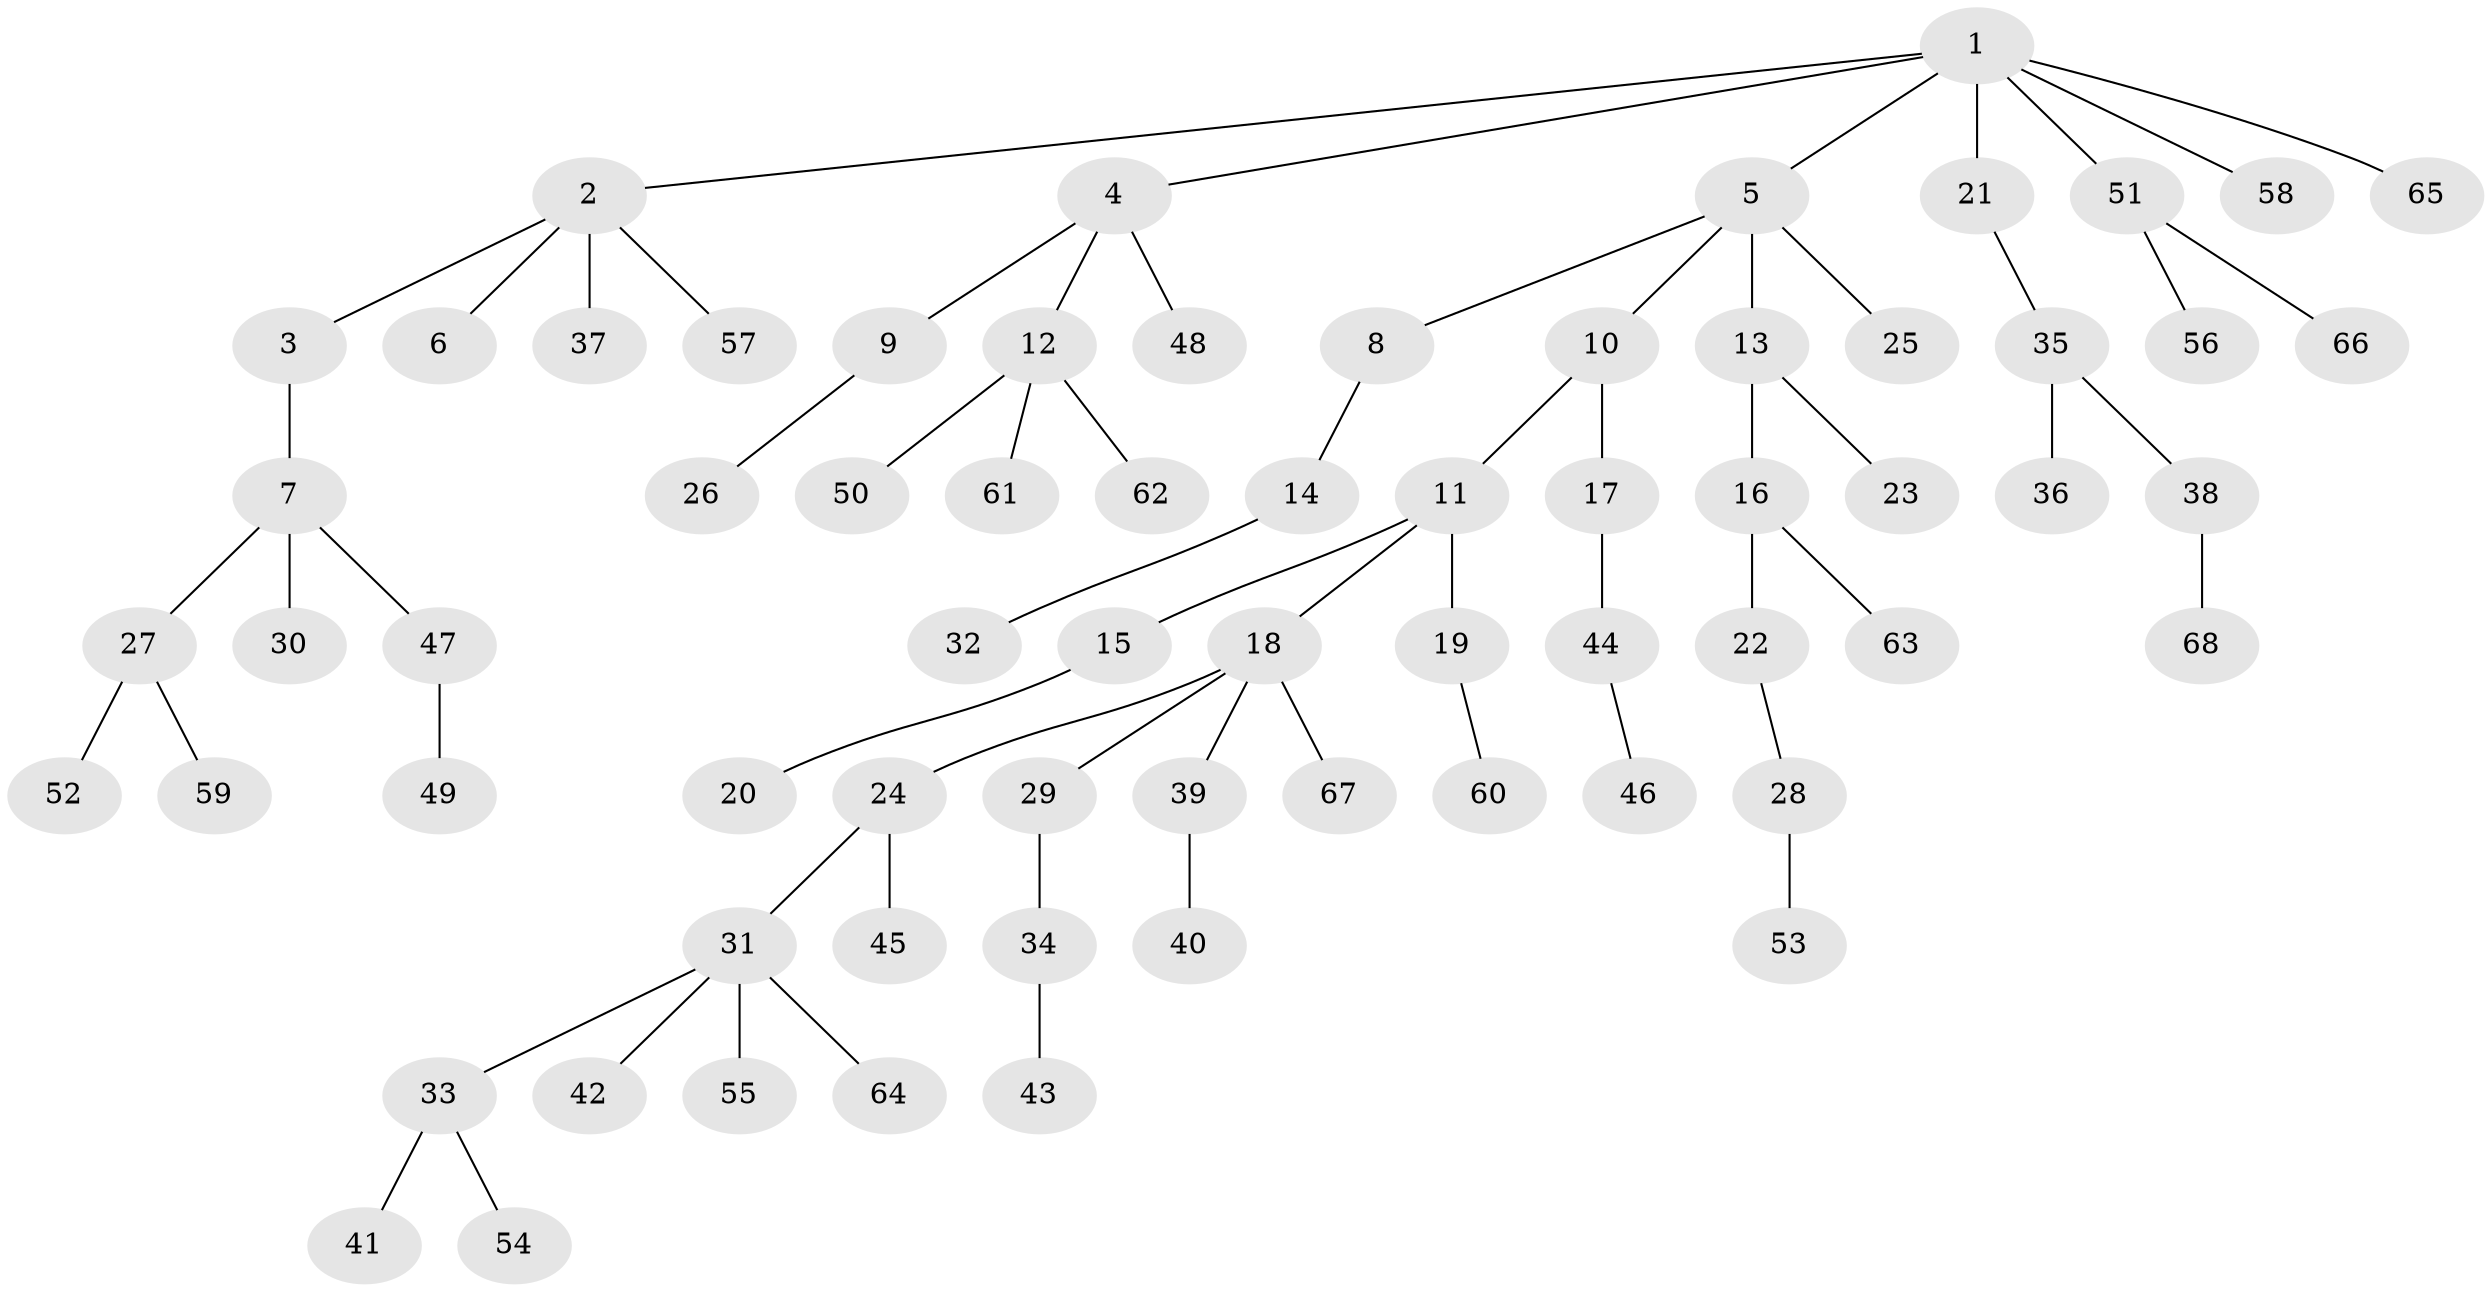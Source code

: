 // Generated by graph-tools (version 1.1) at 2025/26/03/09/25 03:26:31]
// undirected, 68 vertices, 67 edges
graph export_dot {
graph [start="1"]
  node [color=gray90,style=filled];
  1;
  2;
  3;
  4;
  5;
  6;
  7;
  8;
  9;
  10;
  11;
  12;
  13;
  14;
  15;
  16;
  17;
  18;
  19;
  20;
  21;
  22;
  23;
  24;
  25;
  26;
  27;
  28;
  29;
  30;
  31;
  32;
  33;
  34;
  35;
  36;
  37;
  38;
  39;
  40;
  41;
  42;
  43;
  44;
  45;
  46;
  47;
  48;
  49;
  50;
  51;
  52;
  53;
  54;
  55;
  56;
  57;
  58;
  59;
  60;
  61;
  62;
  63;
  64;
  65;
  66;
  67;
  68;
  1 -- 2;
  1 -- 4;
  1 -- 5;
  1 -- 21;
  1 -- 51;
  1 -- 58;
  1 -- 65;
  2 -- 3;
  2 -- 6;
  2 -- 37;
  2 -- 57;
  3 -- 7;
  4 -- 9;
  4 -- 12;
  4 -- 48;
  5 -- 8;
  5 -- 10;
  5 -- 13;
  5 -- 25;
  7 -- 27;
  7 -- 30;
  7 -- 47;
  8 -- 14;
  9 -- 26;
  10 -- 11;
  10 -- 17;
  11 -- 15;
  11 -- 18;
  11 -- 19;
  12 -- 50;
  12 -- 61;
  12 -- 62;
  13 -- 16;
  13 -- 23;
  14 -- 32;
  15 -- 20;
  16 -- 22;
  16 -- 63;
  17 -- 44;
  18 -- 24;
  18 -- 29;
  18 -- 39;
  18 -- 67;
  19 -- 60;
  21 -- 35;
  22 -- 28;
  24 -- 31;
  24 -- 45;
  27 -- 52;
  27 -- 59;
  28 -- 53;
  29 -- 34;
  31 -- 33;
  31 -- 42;
  31 -- 55;
  31 -- 64;
  33 -- 41;
  33 -- 54;
  34 -- 43;
  35 -- 36;
  35 -- 38;
  38 -- 68;
  39 -- 40;
  44 -- 46;
  47 -- 49;
  51 -- 56;
  51 -- 66;
}
